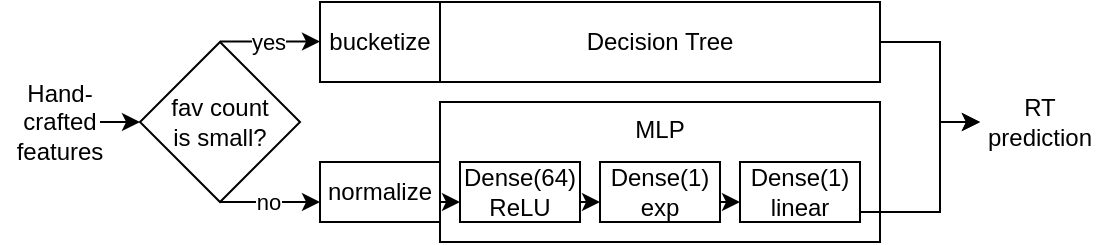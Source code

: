 <mxfile version="20.6.0" type="device"><diagram id="JQ3fM5qDHlR_AFOc15Rb" name="Page-1"><mxGraphModel dx="865" dy="449" grid="1" gridSize="10" guides="1" tooltips="1" connect="1" arrows="1" fold="1" page="1" pageScale="1" pageWidth="827" pageHeight="1169" math="0" shadow="0"><root><mxCell id="0"/><mxCell id="1" parent="0"/><mxCell id="HBtiQ6gs5vnsQO4Gf9pI-1" value="fav count&lt;br&gt;is small?" style="rhombus;whiteSpace=wrap;html=1;" parent="1" vertex="1"><mxGeometry x="70" y="200" width="80" height="80" as="geometry"/></mxCell><mxCell id="HBtiQ6gs5vnsQO4Gf9pI-2" value="" style="endArrow=classic;html=1;rounded=0;" parent="1" edge="1"><mxGeometry width="50" height="50" relative="1" as="geometry"><mxPoint x="50" y="240" as="sourcePoint"/><mxPoint x="70" y="240" as="targetPoint"/></mxGeometry></mxCell><mxCell id="HBtiQ6gs5vnsQO4Gf9pI-3" value="Decision Tree" style="rounded=0;whiteSpace=wrap;html=1;verticalAlign=middle;" parent="1" vertex="1"><mxGeometry x="220" y="180" width="220" height="40" as="geometry"/></mxCell><mxCell id="HBtiQ6gs5vnsQO4Gf9pI-13" value="MLP" style="rounded=0;whiteSpace=wrap;html=1;verticalAlign=top;" parent="1" vertex="1"><mxGeometry x="220" y="230" width="220" height="70" as="geometry"/></mxCell><mxCell id="HBtiQ6gs5vnsQO4Gf9pI-9" value="Dense(64)&lt;br&gt;ReLU" style="rounded=0;whiteSpace=wrap;html=1;" parent="1" vertex="1"><mxGeometry x="230" y="260" width="60" height="30" as="geometry"/></mxCell><mxCell id="HBtiQ6gs5vnsQO4Gf9pI-12" value="Dense(1)&lt;br&gt;exp" style="rounded=0;whiteSpace=wrap;html=1;" parent="1" vertex="1"><mxGeometry x="300" y="260" width="60" height="30" as="geometry"/></mxCell><mxCell id="HBtiQ6gs5vnsQO4Gf9pI-16" value="Dense(1)&lt;br&gt;linear" style="rounded=0;whiteSpace=wrap;html=1;" parent="1" vertex="1"><mxGeometry x="370" y="260" width="60" height="30" as="geometry"/></mxCell><mxCell id="HBtiQ6gs5vnsQO4Gf9pI-17" value="" style="endArrow=classic;html=1;rounded=0;edgeStyle=orthogonalEdgeStyle;" parent="1" edge="1"><mxGeometry width="50" height="50" relative="1" as="geometry"><mxPoint x="440" y="200" as="sourcePoint"/><mxPoint x="490" y="240" as="targetPoint"/><Array as="points"><mxPoint x="470" y="200"/><mxPoint x="470" y="240"/></Array></mxGeometry></mxCell><mxCell id="HBtiQ6gs5vnsQO4Gf9pI-18" value="" style="endArrow=classic;html=1;rounded=0;edgeStyle=orthogonalEdgeStyle;" parent="1" edge="1"><mxGeometry width="50" height="50" relative="1" as="geometry"><mxPoint x="430" y="285" as="sourcePoint"/><mxPoint x="490" y="240" as="targetPoint"/><Array as="points"><mxPoint x="470" y="285"/><mxPoint x="470" y="240"/></Array></mxGeometry></mxCell><mxCell id="HBtiQ6gs5vnsQO4Gf9pI-19" style="edgeStyle=orthogonalEdgeStyle;rounded=0;orthogonalLoop=1;jettySize=auto;html=1;" parent="1" edge="1"><mxGeometry relative="1" as="geometry"><mxPoint x="110" y="280" as="sourcePoint"/><mxPoint x="160" y="280" as="targetPoint"/><Array as="points"><mxPoint x="150" y="280"/></Array></mxGeometry></mxCell><mxCell id="HBtiQ6gs5vnsQO4Gf9pI-20" value="no" style="edgeLabel;html=1;align=center;verticalAlign=middle;resizable=0;points=[];" parent="HBtiQ6gs5vnsQO4Gf9pI-19" vertex="1" connectable="0"><mxGeometry x="0.272" relative="1" as="geometry"><mxPoint x="-8" as="offset"/></mxGeometry></mxCell><mxCell id="HBtiQ6gs5vnsQO4Gf9pI-21" value="" style="endArrow=classic;html=1;rounded=0;" parent="1" edge="1"><mxGeometry width="50" height="50" relative="1" as="geometry"><mxPoint x="290" y="280" as="sourcePoint"/><mxPoint x="300" y="280" as="targetPoint"/></mxGeometry></mxCell><mxCell id="HBtiQ6gs5vnsQO4Gf9pI-23" value="" style="endArrow=classic;html=1;rounded=0;" parent="1" edge="1"><mxGeometry width="50" height="50" relative="1" as="geometry"><mxPoint x="360" y="280" as="sourcePoint"/><mxPoint x="370" y="280" as="targetPoint"/></mxGeometry></mxCell><mxCell id="HBtiQ6gs5vnsQO4Gf9pI-24" value="Hand-crafted&lt;br&gt;features" style="text;html=1;strokeColor=none;fillColor=none;align=center;verticalAlign=middle;whiteSpace=wrap;rounded=0;" parent="1" vertex="1"><mxGeometry y="225" width="60" height="30" as="geometry"/></mxCell><mxCell id="HBtiQ6gs5vnsQO4Gf9pI-25" value="RT prediction" style="text;html=1;strokeColor=none;fillColor=none;align=center;verticalAlign=middle;whiteSpace=wrap;rounded=0;" parent="1" vertex="1"><mxGeometry x="490" y="225" width="60" height="30" as="geometry"/></mxCell><mxCell id="yQmZwsThGRQoRzRrBNn1-1" style="edgeStyle=orthogonalEdgeStyle;rounded=0;orthogonalLoop=1;jettySize=auto;html=1;" edge="1" parent="1"><mxGeometry relative="1" as="geometry"><mxPoint x="110" y="199.76" as="sourcePoint"/><mxPoint x="160" y="200" as="targetPoint"/><Array as="points"><mxPoint x="160" y="199.76"/><mxPoint x="160" y="199.76"/></Array></mxGeometry></mxCell><mxCell id="yQmZwsThGRQoRzRrBNn1-2" value="yes" style="edgeLabel;html=1;align=center;verticalAlign=middle;resizable=0;points=[];" vertex="1" connectable="0" parent="yQmZwsThGRQoRzRrBNn1-1"><mxGeometry x="0.272" relative="1" as="geometry"><mxPoint x="-8" as="offset"/></mxGeometry></mxCell><mxCell id="yQmZwsThGRQoRzRrBNn1-3" value="bucketize" style="rounded=0;whiteSpace=wrap;html=1;" vertex="1" parent="1"><mxGeometry x="160" y="180" width="60" height="40" as="geometry"/></mxCell><mxCell id="yQmZwsThGRQoRzRrBNn1-4" value="normalize" style="rounded=0;whiteSpace=wrap;html=1;" vertex="1" parent="1"><mxGeometry x="160" y="260" width="60" height="30" as="geometry"/></mxCell><mxCell id="yQmZwsThGRQoRzRrBNn1-5" value="" style="endArrow=classic;html=1;rounded=0;" edge="1" parent="1"><mxGeometry width="50" height="50" relative="1" as="geometry"><mxPoint x="220" y="280" as="sourcePoint"/><mxPoint x="230" y="280" as="targetPoint"/></mxGeometry></mxCell></root></mxGraphModel></diagram></mxfile>